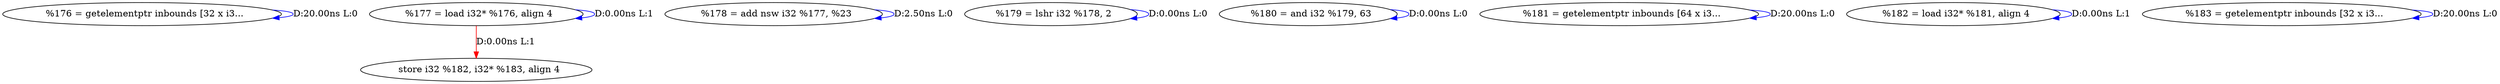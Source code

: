 digraph {
Node0x26065e0[label="  %176 = getelementptr inbounds [32 x i3..."];
Node0x26065e0 -> Node0x26065e0[label="D:20.00ns L:0",color=blue];
Node0x2606700[label="  %177 = load i32* %176, align 4"];
Node0x2606700 -> Node0x2606700[label="D:0.00ns L:1",color=blue];
Node0x2606da0[label="  store i32 %182, i32* %183, align 4"];
Node0x2606700 -> Node0x2606da0[label="D:0.00ns L:1",color=red];
Node0x26067e0[label="  %178 = add nsw i32 %177, %23"];
Node0x26067e0 -> Node0x26067e0[label="D:2.50ns L:0",color=blue];
Node0x26068c0[label="  %179 = lshr i32 %178, 2"];
Node0x26068c0 -> Node0x26068c0[label="D:0.00ns L:0",color=blue];
Node0x26069a0[label="  %180 = and i32 %179, 63"];
Node0x26069a0 -> Node0x26069a0[label="D:0.00ns L:0",color=blue];
Node0x2606a80[label="  %181 = getelementptr inbounds [64 x i3..."];
Node0x2606a80 -> Node0x2606a80[label="D:20.00ns L:0",color=blue];
Node0x2606ba0[label="  %182 = load i32* %181, align 4"];
Node0x2606ba0 -> Node0x2606ba0[label="D:0.00ns L:1",color=blue];
Node0x2606c80[label="  %183 = getelementptr inbounds [32 x i3..."];
Node0x2606c80 -> Node0x2606c80[label="D:20.00ns L:0",color=blue];
}
